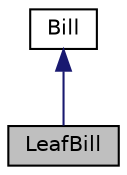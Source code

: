 digraph "LeafBill"
{
 // LATEX_PDF_SIZE
  edge [fontname="Helvetica",fontsize="10",labelfontname="Helvetica",labelfontsize="10"];
  node [fontname="Helvetica",fontsize="10",shape=record];
  Node1 [label="LeafBill",height=0.2,width=0.4,color="black", fillcolor="grey75", style="filled", fontcolor="black",tooltip=" "];
  Node2 -> Node1 [dir="back",color="midnightblue",fontsize="10",style="solid"];
  Node2 [label="Bill",height=0.2,width=0.4,color="black", fillcolor="white", style="filled",URL="$classBill.html",tooltip="The Bill class is an abstract class that represents a bill for a customer."];
}
